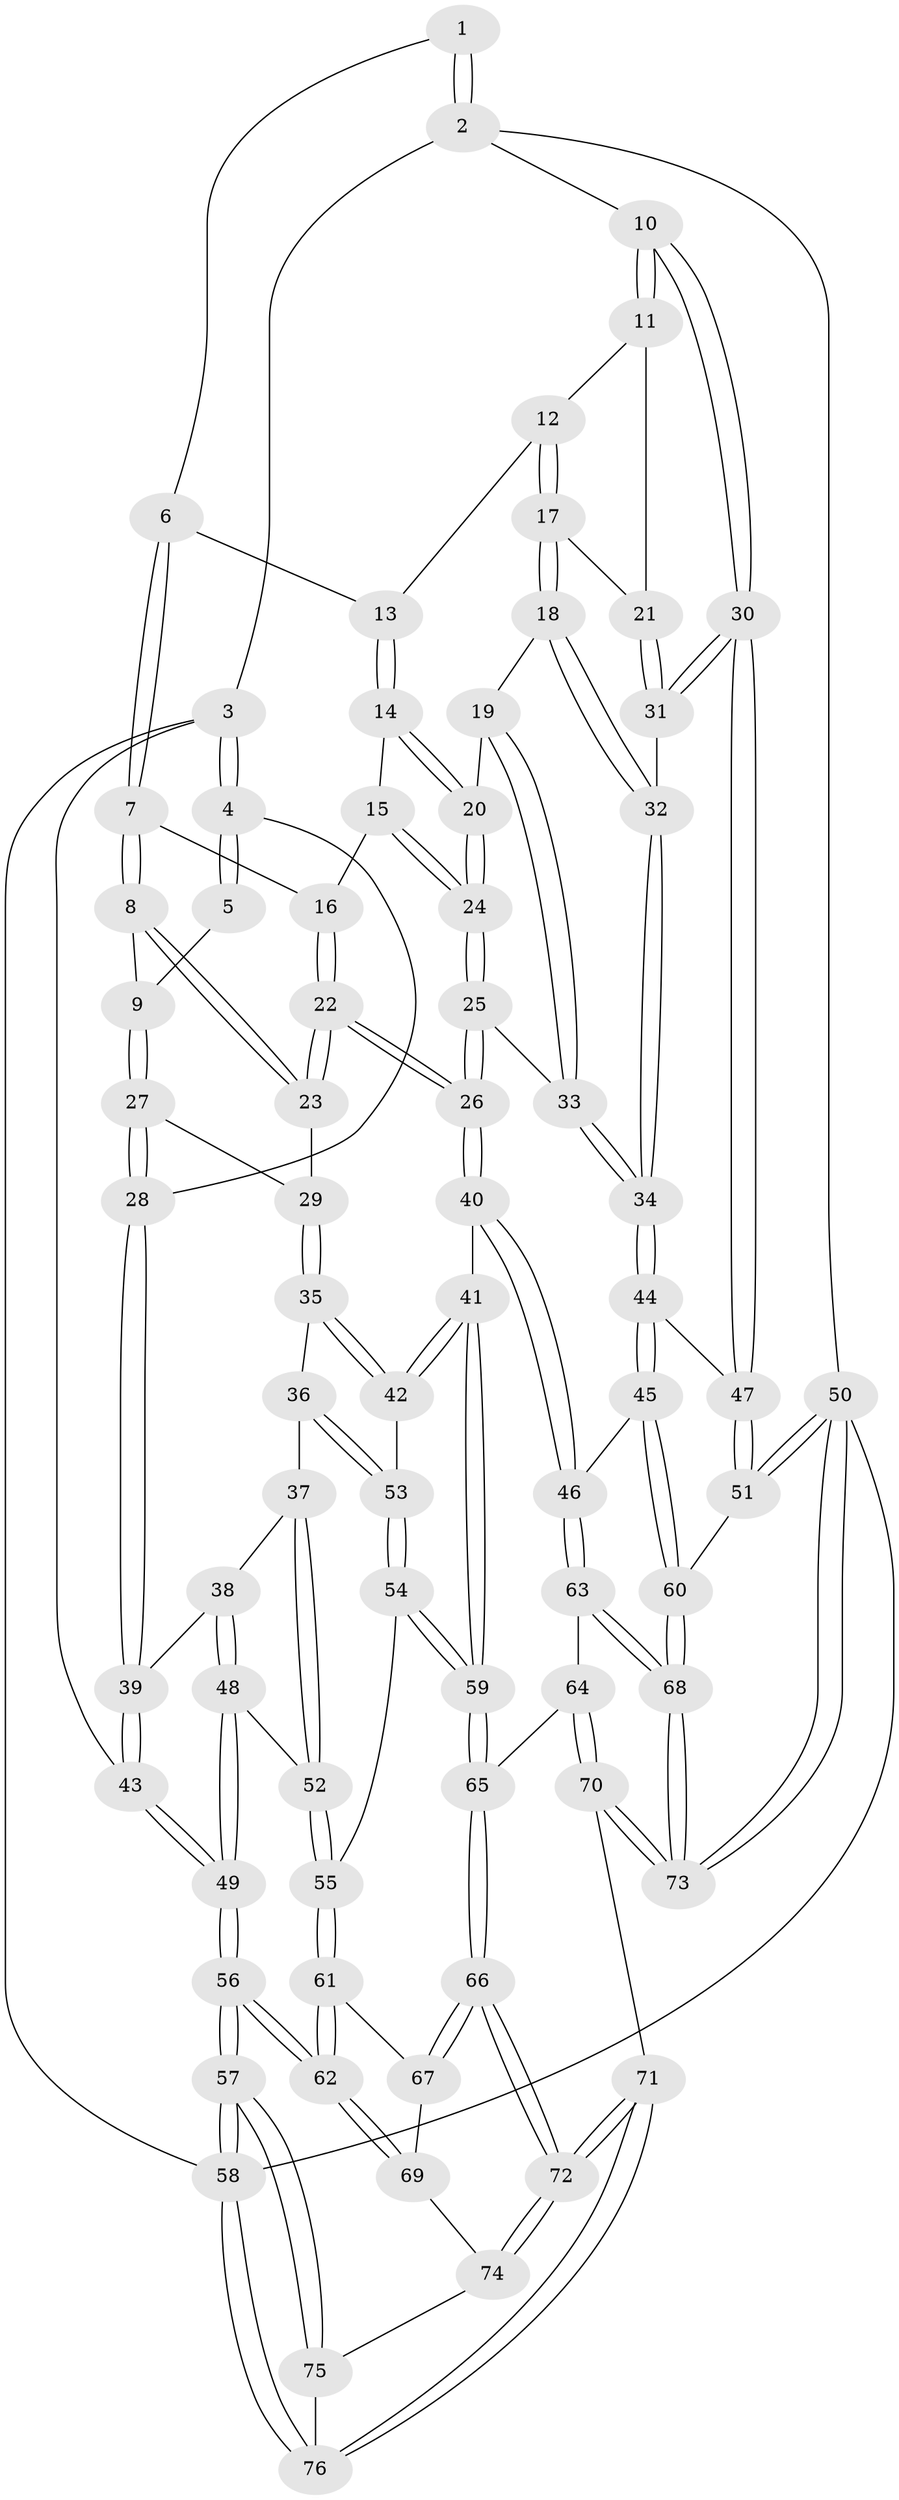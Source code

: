 // Generated by graph-tools (version 1.1) at 2025/59/03/09/25 04:59:43]
// undirected, 76 vertices, 187 edges
graph export_dot {
graph [start="1"]
  node [color=gray90,style=filled];
  1 [pos="+0.6341281351051383+0"];
  2 [pos="+1+0"];
  3 [pos="+0+0"];
  4 [pos="+0+0"];
  5 [pos="+0.21086188200977118+0"];
  6 [pos="+0.6324606977522119+0"];
  7 [pos="+0.5239884725169265+0.05798927265887817"];
  8 [pos="+0.46078375074230415+0.10121533960077045"];
  9 [pos="+0.26231292698192926+0.04479050964202493"];
  10 [pos="+1+0"];
  11 [pos="+0.8723576179550955+0.0780574157967804"];
  12 [pos="+0.7414277690425243+0.07619018937575221"];
  13 [pos="+0.7006367885670194+0.026699257868203822"];
  14 [pos="+0.6690542126781399+0.10443749908413803"];
  15 [pos="+0.5963661145126155+0.14789216727207033"];
  16 [pos="+0.5661183065384688+0.1273334944507253"];
  17 [pos="+0.766706922124378+0.15592981565802588"];
  18 [pos="+0.7507407128798872+0.18223791356447455"];
  19 [pos="+0.7414973595210524+0.18604597659848368"];
  20 [pos="+0.6814817206238732+0.175197944064399"];
  21 [pos="+0.8331059257959909+0.152054827982885"];
  22 [pos="+0.4947629326997071+0.27300423670587"];
  23 [pos="+0.43909357278478045+0.2532051383870876"];
  24 [pos="+0.6257479794201088+0.20667693037174167"];
  25 [pos="+0.604805815168276+0.29039540641969613"];
  26 [pos="+0.5706407910446776+0.3219467606516327"];
  27 [pos="+0.23067752420788226+0.16824621005696375"];
  28 [pos="+0.15992999685389112+0.224172704441556"];
  29 [pos="+0.39934930420062836+0.26372376504846756"];
  30 [pos="+1+0.13159806218756873"];
  31 [pos="+0.8963195434544304+0.23530719339384348"];
  32 [pos="+0.8354363022157494+0.3024785489647476"];
  33 [pos="+0.6975225493367049+0.27873964090422837"];
  34 [pos="+0.8215732140905475+0.34111291115508313"];
  35 [pos="+0.3776457681333969+0.3205202091494473"];
  36 [pos="+0.23485826158242684+0.3985569318072024"];
  37 [pos="+0.2339450382383245+0.3979788500976278"];
  38 [pos="+0.159748545179162+0.33036101862488293"];
  39 [pos="+0.12668846961921706+0.2651194217767979"];
  40 [pos="+0.5920893619458665+0.4905247018473656"];
  41 [pos="+0.4466616920149661+0.532994171028674"];
  42 [pos="+0.41711544457077243+0.49346232515425204"];
  43 [pos="+0+0.2891110615612372"];
  44 [pos="+0.8332530377356511+0.45586395827537857"];
  45 [pos="+0.7856028559320397+0.5200440519884667"];
  46 [pos="+0.7170604443432942+0.5550188510197696"];
  47 [pos="+1+0.3829910390874804"];
  48 [pos="+0.07641192217354573+0.5271739190963787"];
  49 [pos="+0+0.4239225861859738"];
  50 [pos="+1+1"];
  51 [pos="+1+0.6657552840553608"];
  52 [pos="+0.10206152674135985+0.5547644919317659"];
  53 [pos="+0.2365063940161368+0.40137363274773485"];
  54 [pos="+0.23774136198650206+0.5851777170347289"];
  55 [pos="+0.14166527853612543+0.61568278380961"];
  56 [pos="+0+0.8437912156916912"];
  57 [pos="+0+1"];
  58 [pos="+0+1"];
  59 [pos="+0.38427754872061193+0.6152992891006336"];
  60 [pos="+1+0.6800489600849589"];
  61 [pos="+0.10336023686595237+0.7113219850931095"];
  62 [pos="+0+0.8186711725327921"];
  63 [pos="+0.7114412581312948+0.6394990938542423"];
  64 [pos="+0.5299173822772004+0.8060156504996272"];
  65 [pos="+0.39507471784172143+0.726211010438554"];
  66 [pos="+0.27869242287959445+0.8330842288937372"];
  67 [pos="+0.1694852762182543+0.7760641619373928"];
  68 [pos="+0.8322723877003655+0.8556049166139935"];
  69 [pos="+0.10442977215302023+0.9044752601742556"];
  70 [pos="+0.6029765086560861+1"];
  71 [pos="+0.3343627306346514+1"];
  72 [pos="+0.28618933486226744+1"];
  73 [pos="+0.8288857768084936+1"];
  74 [pos="+0.11738297683830991+0.9236645021023516"];
  75 [pos="+0.08636954738939204+0.9616087106885791"];
  76 [pos="+0.20098504628593272+1"];
  1 -- 2;
  1 -- 2;
  1 -- 6;
  2 -- 3;
  2 -- 10;
  2 -- 50;
  3 -- 4;
  3 -- 4;
  3 -- 43;
  3 -- 58;
  4 -- 5;
  4 -- 5;
  4 -- 28;
  5 -- 9;
  6 -- 7;
  6 -- 7;
  6 -- 13;
  7 -- 8;
  7 -- 8;
  7 -- 16;
  8 -- 9;
  8 -- 23;
  8 -- 23;
  9 -- 27;
  9 -- 27;
  10 -- 11;
  10 -- 11;
  10 -- 30;
  10 -- 30;
  11 -- 12;
  11 -- 21;
  12 -- 13;
  12 -- 17;
  12 -- 17;
  13 -- 14;
  13 -- 14;
  14 -- 15;
  14 -- 20;
  14 -- 20;
  15 -- 16;
  15 -- 24;
  15 -- 24;
  16 -- 22;
  16 -- 22;
  17 -- 18;
  17 -- 18;
  17 -- 21;
  18 -- 19;
  18 -- 32;
  18 -- 32;
  19 -- 20;
  19 -- 33;
  19 -- 33;
  20 -- 24;
  20 -- 24;
  21 -- 31;
  21 -- 31;
  22 -- 23;
  22 -- 23;
  22 -- 26;
  22 -- 26;
  23 -- 29;
  24 -- 25;
  24 -- 25;
  25 -- 26;
  25 -- 26;
  25 -- 33;
  26 -- 40;
  26 -- 40;
  27 -- 28;
  27 -- 28;
  27 -- 29;
  28 -- 39;
  28 -- 39;
  29 -- 35;
  29 -- 35;
  30 -- 31;
  30 -- 31;
  30 -- 47;
  30 -- 47;
  31 -- 32;
  32 -- 34;
  32 -- 34;
  33 -- 34;
  33 -- 34;
  34 -- 44;
  34 -- 44;
  35 -- 36;
  35 -- 42;
  35 -- 42;
  36 -- 37;
  36 -- 53;
  36 -- 53;
  37 -- 38;
  37 -- 52;
  37 -- 52;
  38 -- 39;
  38 -- 48;
  38 -- 48;
  39 -- 43;
  39 -- 43;
  40 -- 41;
  40 -- 46;
  40 -- 46;
  41 -- 42;
  41 -- 42;
  41 -- 59;
  41 -- 59;
  42 -- 53;
  43 -- 49;
  43 -- 49;
  44 -- 45;
  44 -- 45;
  44 -- 47;
  45 -- 46;
  45 -- 60;
  45 -- 60;
  46 -- 63;
  46 -- 63;
  47 -- 51;
  47 -- 51;
  48 -- 49;
  48 -- 49;
  48 -- 52;
  49 -- 56;
  49 -- 56;
  50 -- 51;
  50 -- 51;
  50 -- 73;
  50 -- 73;
  50 -- 58;
  51 -- 60;
  52 -- 55;
  52 -- 55;
  53 -- 54;
  53 -- 54;
  54 -- 55;
  54 -- 59;
  54 -- 59;
  55 -- 61;
  55 -- 61;
  56 -- 57;
  56 -- 57;
  56 -- 62;
  56 -- 62;
  57 -- 58;
  57 -- 58;
  57 -- 75;
  57 -- 75;
  58 -- 76;
  58 -- 76;
  59 -- 65;
  59 -- 65;
  60 -- 68;
  60 -- 68;
  61 -- 62;
  61 -- 62;
  61 -- 67;
  62 -- 69;
  62 -- 69;
  63 -- 64;
  63 -- 68;
  63 -- 68;
  64 -- 65;
  64 -- 70;
  64 -- 70;
  65 -- 66;
  65 -- 66;
  66 -- 67;
  66 -- 67;
  66 -- 72;
  66 -- 72;
  67 -- 69;
  68 -- 73;
  68 -- 73;
  69 -- 74;
  70 -- 71;
  70 -- 73;
  70 -- 73;
  71 -- 72;
  71 -- 72;
  71 -- 76;
  71 -- 76;
  72 -- 74;
  72 -- 74;
  74 -- 75;
  75 -- 76;
}
